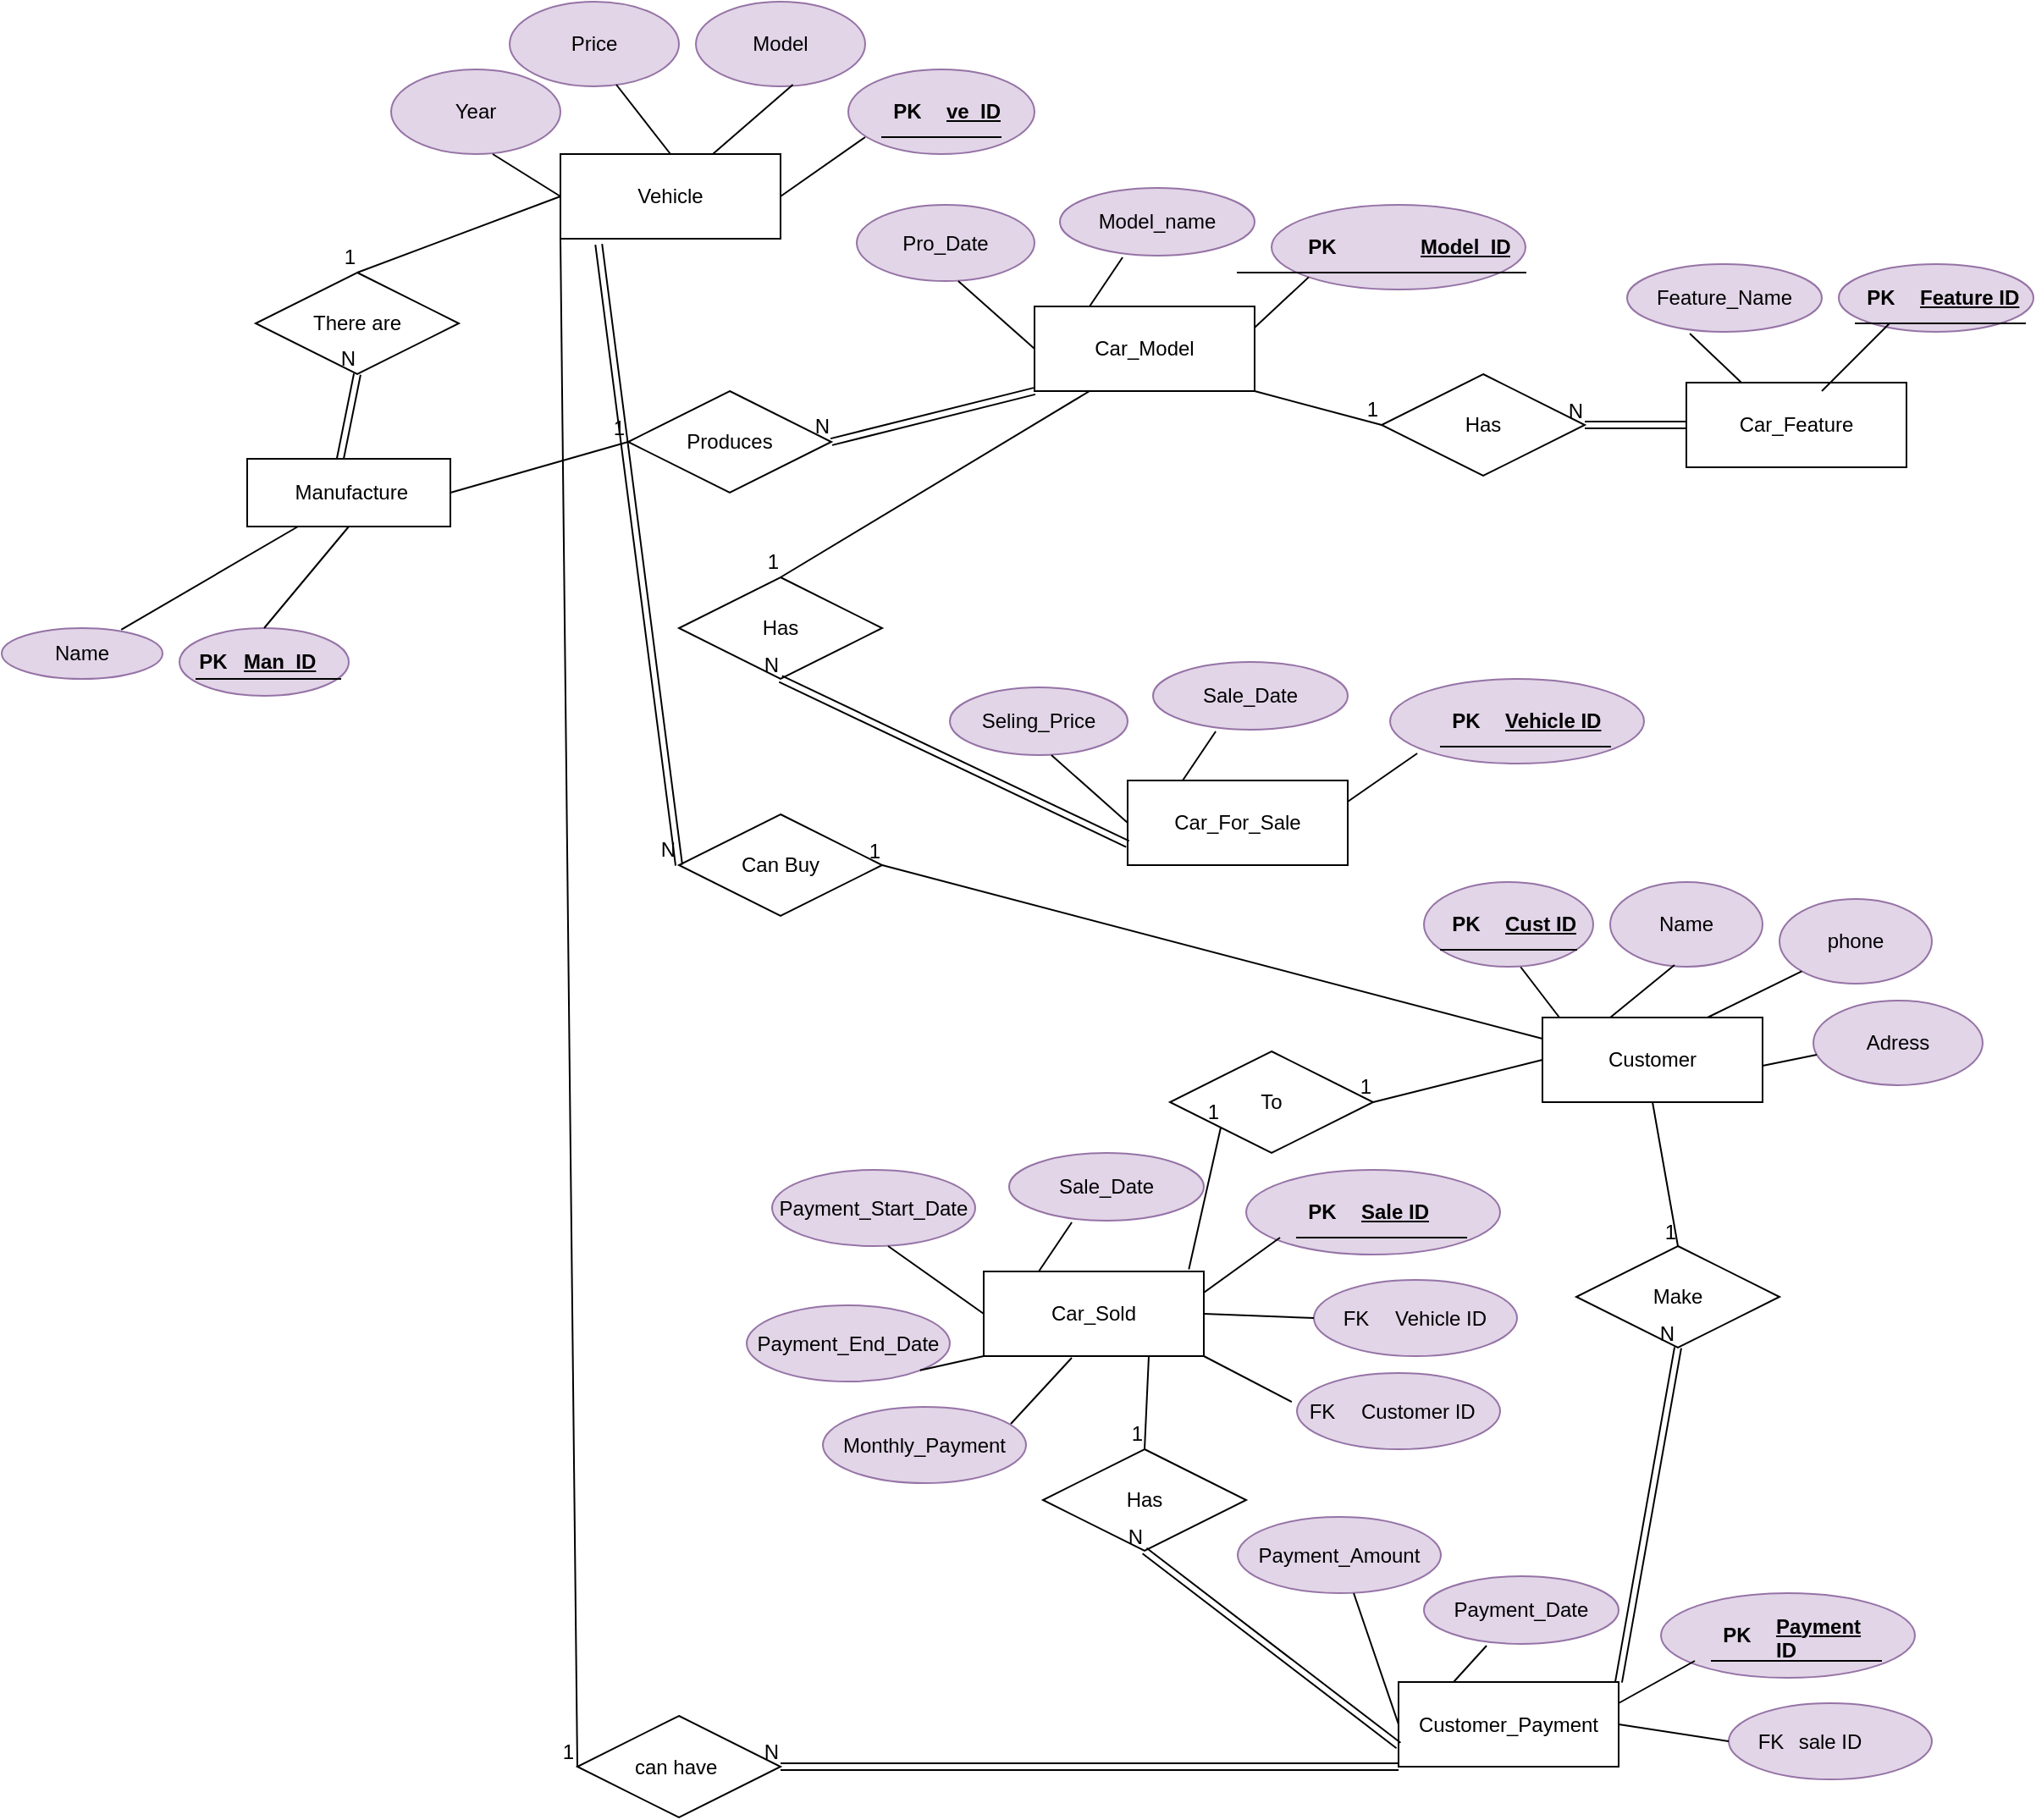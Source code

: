 <mxfile version="21.1.8" type="github">
  <diagram id="R2lEEEUBdFMjLlhIrx00" name="Page-1">
    <mxGraphModel dx="2876" dy="1791" grid="1" gridSize="10" guides="1" tooltips="1" connect="1" arrows="1" fold="1" page="1" pageScale="1" pageWidth="850" pageHeight="1100" math="0" shadow="0" extFonts="Permanent Marker^https://fonts.googleapis.com/css?family=Permanent+Marker">
      <root>
        <mxCell id="0" />
        <mxCell id="1" parent="0" />
        <mxCell id="QSl6iMokwTdBmVvLgoSX-27" value="Vehicle" style="rounded=0;whiteSpace=wrap;html=1;" parent="1" vertex="1">
          <mxGeometry x="-580" y="20" width="130" height="50" as="geometry" />
        </mxCell>
        <mxCell id="QSl6iMokwTdBmVvLgoSX-5" value="  Model    " style="ellipse;whiteSpace=wrap;html=1;fillColor=#e1d5e7;strokeColor=#9673a6;container=0;" parent="1" vertex="1">
          <mxGeometry x="-500" y="-70" width="100" height="50" as="geometry" />
        </mxCell>
        <mxCell id="QSl6iMokwTdBmVvLgoSX-28" value="" style="endArrow=none;html=1;rounded=0;entryX=0.573;entryY=0.98;entryDx=0;entryDy=0;entryPerimeter=0;" parent="1" target="QSl6iMokwTdBmVvLgoSX-5" edge="1">
          <mxGeometry width="50" height="50" relative="1" as="geometry">
            <mxPoint x="-490" y="20" as="sourcePoint" />
            <mxPoint x="-450" y="-20" as="targetPoint" />
          </mxGeometry>
        </mxCell>
        <mxCell id="QSl6iMokwTdBmVvLgoSX-1" value=" Price   " style="ellipse;whiteSpace=wrap;html=1;fillColor=#e1d5e7;strokeColor=#9673a6;" parent="1" vertex="1">
          <mxGeometry x="-610" y="-70" width="100" height="50" as="geometry" />
        </mxCell>
        <mxCell id="QSl6iMokwTdBmVvLgoSX-29" value="" style="endArrow=none;html=1;rounded=0;entryX=0.573;entryY=0.98;entryDx=0;entryDy=0;entryPerimeter=0;exitX=0.5;exitY=0;exitDx=0;exitDy=0;" parent="1" source="QSl6iMokwTdBmVvLgoSX-27" edge="1">
          <mxGeometry width="50" height="50" relative="1" as="geometry">
            <mxPoint x="-600" y="20" as="sourcePoint" />
            <mxPoint x="-547" y="-21" as="targetPoint" />
          </mxGeometry>
        </mxCell>
        <mxCell id="QSl6iMokwTdBmVvLgoSX-30" value="" style="ellipse;whiteSpace=wrap;html=1;fillColor=#e1d5e7;strokeColor=#9673a6;container=0;" parent="1" vertex="1">
          <mxGeometry x="-410" y="-30" width="110" height="50" as="geometry" />
        </mxCell>
        <mxCell id="QSl6iMokwTdBmVvLgoSX-32" value="" style="shape=table;startSize=0;container=1;collapsible=1;childLayout=tableLayout;fixedRows=1;rowLines=0;fontStyle=0;align=center;resizeLast=1;strokeColor=none;fillColor=none;collapsible=0;" parent="1" vertex="1">
          <mxGeometry x="-390" y="-20" width="70" height="30" as="geometry" />
        </mxCell>
        <mxCell id="QSl6iMokwTdBmVvLgoSX-33" value="" style="shape=tableRow;horizontal=0;startSize=0;swimlaneHead=0;swimlaneBody=0;fillColor=none;collapsible=0;dropTarget=0;points=[[0,0.5],[1,0.5]];portConstraint=eastwest;top=0;left=0;right=0;bottom=1;" parent="QSl6iMokwTdBmVvLgoSX-32" vertex="1">
          <mxGeometry width="70" height="30" as="geometry" />
        </mxCell>
        <mxCell id="QSl6iMokwTdBmVvLgoSX-34" value="PK" style="shape=partialRectangle;connectable=0;fillColor=none;top=0;left=0;bottom=0;right=0;fontStyle=1;overflow=hidden;whiteSpace=wrap;html=1;" parent="QSl6iMokwTdBmVvLgoSX-33" vertex="1">
          <mxGeometry width="30" height="30" as="geometry">
            <mxRectangle width="30" height="30" as="alternateBounds" />
          </mxGeometry>
        </mxCell>
        <mxCell id="QSl6iMokwTdBmVvLgoSX-35" value="ve_ID" style="shape=partialRectangle;connectable=0;fillColor=none;top=0;left=0;bottom=0;right=0;align=left;spacingLeft=6;fontStyle=5;overflow=hidden;whiteSpace=wrap;html=1;" parent="QSl6iMokwTdBmVvLgoSX-33" vertex="1">
          <mxGeometry x="30" width="40" height="30" as="geometry">
            <mxRectangle width="40" height="30" as="alternateBounds" />
          </mxGeometry>
        </mxCell>
        <mxCell id="QSl6iMokwTdBmVvLgoSX-36" value="" style="endArrow=none;html=1;rounded=0;exitX=1;exitY=0.5;exitDx=0;exitDy=0;" parent="1" source="QSl6iMokwTdBmVvLgoSX-27" edge="1">
          <mxGeometry width="50" height="50" relative="1" as="geometry">
            <mxPoint x="-450" y="50.5" as="sourcePoint" />
            <mxPoint x="-400" y="10" as="targetPoint" />
          </mxGeometry>
        </mxCell>
        <mxCell id="QSl6iMokwTdBmVvLgoSX-38" value="Customer" style="rounded=0;whiteSpace=wrap;html=1;" parent="1" vertex="1">
          <mxGeometry y="530" width="130" height="50" as="geometry" />
        </mxCell>
        <mxCell id="QSl6iMokwTdBmVvLgoSX-39" value="" style="endArrow=none;html=1;rounded=0;entryX=0.57;entryY=1;entryDx=0;entryDy=0;entryPerimeter=0;exitX=0.077;exitY=0;exitDx=0;exitDy=0;exitPerimeter=0;" parent="1" source="QSl6iMokwTdBmVvLgoSX-38" target="QSl6iMokwTdBmVvLgoSX-48" edge="1">
          <mxGeometry width="50" height="50" relative="1" as="geometry">
            <mxPoint x="10" y="520" as="sourcePoint" />
            <mxPoint x="-10" y="500" as="targetPoint" />
          </mxGeometry>
        </mxCell>
        <mxCell id="QSl6iMokwTdBmVvLgoSX-48" value="" style="ellipse;whiteSpace=wrap;html=1;fillColor=#e1d5e7;strokeColor=#9673a6;container=0;" parent="1" vertex="1">
          <mxGeometry x="-70" y="450" width="100" height="50" as="geometry" />
        </mxCell>
        <mxCell id="QSl6iMokwTdBmVvLgoSX-49" value="" style="shape=table;startSize=0;container=1;collapsible=1;childLayout=tableLayout;fixedRows=1;rowLines=0;fontStyle=0;align=center;resizeLast=1;strokeColor=none;fillColor=none;collapsible=0;" parent="1" vertex="1">
          <mxGeometry x="-60" y="460" width="80" height="30" as="geometry" />
        </mxCell>
        <mxCell id="QSl6iMokwTdBmVvLgoSX-50" value="" style="shape=tableRow;horizontal=0;startSize=0;swimlaneHead=0;swimlaneBody=0;fillColor=none;collapsible=0;dropTarget=0;points=[[0,0.5],[1,0.5]];portConstraint=eastwest;top=0;left=0;right=0;bottom=1;" parent="QSl6iMokwTdBmVvLgoSX-49" vertex="1">
          <mxGeometry width="80" height="30" as="geometry" />
        </mxCell>
        <mxCell id="QSl6iMokwTdBmVvLgoSX-51" value="PK" style="shape=partialRectangle;connectable=0;fillColor=none;top=0;left=0;bottom=0;right=0;fontStyle=1;overflow=hidden;whiteSpace=wrap;html=1;" parent="QSl6iMokwTdBmVvLgoSX-50" vertex="1">
          <mxGeometry width="30" height="30" as="geometry">
            <mxRectangle width="30" height="30" as="alternateBounds" />
          </mxGeometry>
        </mxCell>
        <mxCell id="QSl6iMokwTdBmVvLgoSX-52" value="Cust ID" style="shape=partialRectangle;connectable=0;fillColor=none;top=0;left=0;bottom=0;right=0;align=left;spacingLeft=6;fontStyle=5;overflow=hidden;whiteSpace=wrap;html=1;" parent="QSl6iMokwTdBmVvLgoSX-50" vertex="1">
          <mxGeometry x="30" width="50" height="30" as="geometry">
            <mxRectangle width="50" height="30" as="alternateBounds" />
          </mxGeometry>
        </mxCell>
        <mxCell id="QSl6iMokwTdBmVvLgoSX-53" value="Name" style="ellipse;whiteSpace=wrap;html=1;fillColor=#e1d5e7;strokeColor=#9673a6;container=0;" parent="1" vertex="1">
          <mxGeometry x="40" y="450" width="90" height="50" as="geometry" />
        </mxCell>
        <mxCell id="QSl6iMokwTdBmVvLgoSX-55" value="phone" style="ellipse;whiteSpace=wrap;html=1;fillColor=#e1d5e7;strokeColor=#9673a6;container=0;" parent="1" vertex="1">
          <mxGeometry x="140" y="460" width="90" height="50" as="geometry" />
        </mxCell>
        <mxCell id="QSl6iMokwTdBmVvLgoSX-56" value="Adress" style="ellipse;whiteSpace=wrap;html=1;fillColor=#e1d5e7;strokeColor=#9673a6;container=0;" parent="1" vertex="1">
          <mxGeometry x="160" y="520" width="100" height="50" as="geometry" />
        </mxCell>
        <mxCell id="QSl6iMokwTdBmVvLgoSX-57" value="" style="endArrow=none;html=1;rounded=0;exitX=0.308;exitY=0;exitDx=0;exitDy=0;exitPerimeter=0;entryX=0.422;entryY=0.98;entryDx=0;entryDy=0;entryPerimeter=0;" parent="1" source="QSl6iMokwTdBmVvLgoSX-38" target="QSl6iMokwTdBmVvLgoSX-53" edge="1">
          <mxGeometry width="50" height="50" relative="1" as="geometry">
            <mxPoint x="20" y="540" as="sourcePoint" />
            <mxPoint x="70" y="500" as="targetPoint" />
          </mxGeometry>
        </mxCell>
        <mxCell id="QSl6iMokwTdBmVvLgoSX-58" value="" style="endArrow=none;html=1;rounded=0;exitX=0.75;exitY=0;exitDx=0;exitDy=0;entryX=0;entryY=1;entryDx=0;entryDy=0;" parent="1" source="QSl6iMokwTdBmVvLgoSX-38" target="QSl6iMokwTdBmVvLgoSX-55" edge="1">
          <mxGeometry width="50" height="50" relative="1" as="geometry">
            <mxPoint x="30" y="550" as="sourcePoint" />
            <mxPoint x="90" y="520" as="targetPoint" />
          </mxGeometry>
        </mxCell>
        <mxCell id="QSl6iMokwTdBmVvLgoSX-59" value="" style="endArrow=none;html=1;rounded=0;exitX=0.75;exitY=0;exitDx=0;exitDy=0;entryX=0.02;entryY=0.64;entryDx=0;entryDy=0;entryPerimeter=0;" parent="1" target="QSl6iMokwTdBmVvLgoSX-56" edge="1">
          <mxGeometry width="50" height="50" relative="1" as="geometry">
            <mxPoint x="130" y="558.5" as="sourcePoint" />
            <mxPoint x="185" y="531.5" as="targetPoint" />
          </mxGeometry>
        </mxCell>
        <mxCell id="qZV4PdtDcSAIjQBR_j6r-2" value="Year" style="ellipse;whiteSpace=wrap;html=1;fillColor=#e1d5e7;strokeColor=#9673a6;" parent="1" vertex="1">
          <mxGeometry x="-680" y="-30" width="100" height="50" as="geometry" />
        </mxCell>
        <mxCell id="qZV4PdtDcSAIjQBR_j6r-3" value="" style="endArrow=none;html=1;rounded=0;exitX=0;exitY=0.5;exitDx=0;exitDy=0;" parent="1" source="QSl6iMokwTdBmVvLgoSX-27" edge="1">
          <mxGeometry width="50" height="50" relative="1" as="geometry">
            <mxPoint x="-578" y="61" as="sourcePoint" />
            <mxPoint x="-620" y="20" as="targetPoint" />
          </mxGeometry>
        </mxCell>
        <mxCell id="qZV4PdtDcSAIjQBR_j6r-5" value="&amp;nbsp;Manufacture" style="rounded=0;whiteSpace=wrap;html=1;" parent="1" vertex="1">
          <mxGeometry x="-765" y="200" width="120" height="40" as="geometry" />
        </mxCell>
        <mxCell id="QSl6iMokwTdBmVvLgoSX-11" value="Name" style="ellipse;whiteSpace=wrap;html=1;fillColor=#e1d5e7;strokeColor=#9673a6;container=0;" parent="1" vertex="1">
          <mxGeometry x="-910" y="300" width="95" height="30" as="geometry" />
        </mxCell>
        <mxCell id="qZV4PdtDcSAIjQBR_j6r-7" value="" style="endArrow=none;html=1;rounded=0;entryX=0.743;entryY=0.032;entryDx=0;entryDy=0;exitX=0.25;exitY=1;exitDx=0;exitDy=0;entryPerimeter=0;" parent="1" source="qZV4PdtDcSAIjQBR_j6r-5" target="QSl6iMokwTdBmVvLgoSX-11" edge="1">
          <mxGeometry width="50" height="50" relative="1" as="geometry">
            <mxPoint x="-750" y="240" as="sourcePoint" />
            <mxPoint x="-765" y="160" as="targetPoint" />
          </mxGeometry>
        </mxCell>
        <mxCell id="QSl6iMokwTdBmVvLgoSX-20" value="" style="ellipse;whiteSpace=wrap;html=1;fillColor=#e1d5e7;strokeColor=#9673a6;" parent="1" vertex="1">
          <mxGeometry x="-805" y="300" width="100" height="40" as="geometry" />
        </mxCell>
        <mxCell id="qZV4PdtDcSAIjQBR_j6r-17" value="" style="shape=table;startSize=0;container=1;collapsible=1;childLayout=tableLayout;fixedRows=1;rowLines=0;fontStyle=0;align=center;resizeLast=1;strokeColor=none;fillColor=none;collapsible=0;" parent="1" vertex="1">
          <mxGeometry x="-795" y="310" width="85" height="20" as="geometry" />
        </mxCell>
        <mxCell id="qZV4PdtDcSAIjQBR_j6r-18" value="" style="shape=tableRow;horizontal=0;startSize=0;swimlaneHead=0;swimlaneBody=0;fillColor=none;collapsible=0;dropTarget=0;points=[[0,0.5],[1,0.5]];portConstraint=eastwest;top=0;left=0;right=0;bottom=1;" parent="qZV4PdtDcSAIjQBR_j6r-17" vertex="1">
          <mxGeometry width="85" height="20" as="geometry" />
        </mxCell>
        <mxCell id="qZV4PdtDcSAIjQBR_j6r-19" value="PK" style="shape=partialRectangle;connectable=0;fillColor=none;top=0;left=0;bottom=0;right=0;fontStyle=1;overflow=hidden;whiteSpace=wrap;html=1;" parent="qZV4PdtDcSAIjQBR_j6r-18" vertex="1">
          <mxGeometry width="20" height="20" as="geometry">
            <mxRectangle width="20" height="20" as="alternateBounds" />
          </mxGeometry>
        </mxCell>
        <mxCell id="qZV4PdtDcSAIjQBR_j6r-20" value="Man_ID" style="shape=partialRectangle;connectable=0;fillColor=none;top=0;left=0;bottom=0;right=0;align=left;spacingLeft=6;fontStyle=5;overflow=hidden;whiteSpace=wrap;html=1;" parent="qZV4PdtDcSAIjQBR_j6r-18" vertex="1">
          <mxGeometry x="20" width="65" height="20" as="geometry">
            <mxRectangle width="65" height="20" as="alternateBounds" />
          </mxGeometry>
        </mxCell>
        <mxCell id="qZV4PdtDcSAIjQBR_j6r-22" value="" style="endArrow=none;html=1;rounded=0;entryX=0.5;entryY=0;entryDx=0;entryDy=0;exitX=0.5;exitY=1;exitDx=0;exitDy=0;" parent="1" source="qZV4PdtDcSAIjQBR_j6r-5" target="QSl6iMokwTdBmVvLgoSX-20" edge="1">
          <mxGeometry width="50" height="50" relative="1" as="geometry">
            <mxPoint x="-700" y="200" as="sourcePoint" />
            <mxPoint x="-645" y="180" as="targetPoint" />
          </mxGeometry>
        </mxCell>
        <mxCell id="qZV4PdtDcSAIjQBR_j6r-23" value="Car_Model" style="rounded=0;whiteSpace=wrap;html=1;" parent="1" vertex="1">
          <mxGeometry x="-300" y="110" width="130" height="50" as="geometry" />
        </mxCell>
        <mxCell id="QSl6iMokwTdBmVvLgoSX-8" value="Model_name" style="ellipse;whiteSpace=wrap;html=1;fillColor=#e1d5e7;strokeColor=#9673a6;" parent="1" vertex="1">
          <mxGeometry x="-285" y="40" width="115" height="40" as="geometry" />
        </mxCell>
        <mxCell id="QSl6iMokwTdBmVvLgoSX-17" value="" style="ellipse;whiteSpace=wrap;html=1;fillColor=#e1d5e7;strokeColor=#9673a6;" parent="1" vertex="1">
          <mxGeometry x="-160" y="50" width="150" height="50" as="geometry" />
        </mxCell>
        <mxCell id="qZV4PdtDcSAIjQBR_j6r-24" value="" style="shape=table;startSize=0;container=1;collapsible=1;childLayout=tableLayout;fixedRows=1;rowLines=0;fontStyle=0;align=center;resizeLast=1;strokeColor=none;fillColor=none;collapsible=0;" parent="1" vertex="1">
          <mxGeometry x="-180" y="60" width="170" height="30" as="geometry" />
        </mxCell>
        <mxCell id="qZV4PdtDcSAIjQBR_j6r-25" value="" style="shape=tableRow;horizontal=0;startSize=0;swimlaneHead=0;swimlaneBody=0;fillColor=none;collapsible=0;dropTarget=0;points=[[0,0.5],[1,0.5]];portConstraint=eastwest;top=0;left=0;right=0;bottom=1;" parent="qZV4PdtDcSAIjQBR_j6r-24" vertex="1">
          <mxGeometry width="170" height="30" as="geometry" />
        </mxCell>
        <mxCell id="qZV4PdtDcSAIjQBR_j6r-26" value="PK" style="shape=partialRectangle;connectable=0;fillColor=none;top=0;left=0;bottom=0;right=0;fontStyle=1;overflow=hidden;whiteSpace=wrap;html=1;" parent="qZV4PdtDcSAIjQBR_j6r-25" vertex="1">
          <mxGeometry width="100" height="30" as="geometry">
            <mxRectangle width="100" height="30" as="alternateBounds" />
          </mxGeometry>
        </mxCell>
        <mxCell id="qZV4PdtDcSAIjQBR_j6r-27" value="Model_ID" style="shape=partialRectangle;connectable=0;fillColor=none;top=0;left=0;bottom=0;right=0;align=left;spacingLeft=6;fontStyle=5;overflow=hidden;whiteSpace=wrap;html=1;" parent="qZV4PdtDcSAIjQBR_j6r-25" vertex="1">
          <mxGeometry x="100" width="70" height="30" as="geometry">
            <mxRectangle width="70" height="30" as="alternateBounds" />
          </mxGeometry>
        </mxCell>
        <mxCell id="qZV4PdtDcSAIjQBR_j6r-28" value="" style="endArrow=none;html=1;rounded=0;exitX=0.25;exitY=0;exitDx=0;exitDy=0;entryX=0.322;entryY=1.025;entryDx=0;entryDy=0;entryPerimeter=0;" parent="1" source="qZV4PdtDcSAIjQBR_j6r-23" target="QSl6iMokwTdBmVvLgoSX-8" edge="1">
          <mxGeometry width="50" height="50" relative="1" as="geometry">
            <mxPoint x="-275" y="110" as="sourcePoint" />
            <mxPoint x="-250" y="80" as="targetPoint" />
          </mxGeometry>
        </mxCell>
        <mxCell id="qZV4PdtDcSAIjQBR_j6r-30" value="" style="endArrow=none;html=1;rounded=0;exitX=1;exitY=0.25;exitDx=0;exitDy=0;entryX=0;entryY=1;entryDx=0;entryDy=0;" parent="1" source="qZV4PdtDcSAIjQBR_j6r-23" target="QSl6iMokwTdBmVvLgoSX-17" edge="1">
          <mxGeometry width="50" height="50" relative="1" as="geometry">
            <mxPoint x="-175" y="140" as="sourcePoint" />
            <mxPoint x="-128.95" y="94" as="targetPoint" />
          </mxGeometry>
        </mxCell>
        <mxCell id="qZV4PdtDcSAIjQBR_j6r-31" value="Pro_Date" style="ellipse;whiteSpace=wrap;html=1;fillColor=#e1d5e7;strokeColor=#9673a6;" parent="1" vertex="1">
          <mxGeometry x="-405" y="50" width="105" height="45" as="geometry" />
        </mxCell>
        <mxCell id="qZV4PdtDcSAIjQBR_j6r-32" value="" style="endArrow=none;html=1;rounded=0;exitX=0.571;exitY=1;exitDx=0;exitDy=0;exitPerimeter=0;entryX=0;entryY=0.5;entryDx=0;entryDy=0;" parent="1" source="qZV4PdtDcSAIjQBR_j6r-31" target="qZV4PdtDcSAIjQBR_j6r-23" edge="1">
          <mxGeometry width="50" height="50" relative="1" as="geometry">
            <mxPoint x="-350" y="180" as="sourcePoint" />
            <mxPoint x="-300" y="130" as="targetPoint" />
          </mxGeometry>
        </mxCell>
        <mxCell id="qZV4PdtDcSAIjQBR_j6r-33" value="Car_For_Sale" style="rounded=0;whiteSpace=wrap;html=1;" parent="1" vertex="1">
          <mxGeometry x="-245" y="390" width="130" height="50" as="geometry" />
        </mxCell>
        <mxCell id="qZV4PdtDcSAIjQBR_j6r-34" value="Sale_Date" style="ellipse;whiteSpace=wrap;html=1;fillColor=#e1d5e7;strokeColor=#9673a6;" parent="1" vertex="1">
          <mxGeometry x="-230" y="320" width="115" height="40" as="geometry" />
        </mxCell>
        <mxCell id="qZV4PdtDcSAIjQBR_j6r-35" value="" style="ellipse;whiteSpace=wrap;html=1;fillColor=#e1d5e7;strokeColor=#9673a6;" parent="1" vertex="1">
          <mxGeometry x="-90" y="330" width="150" height="50" as="geometry" />
        </mxCell>
        <mxCell id="qZV4PdtDcSAIjQBR_j6r-36" value="" style="shape=table;startSize=0;container=1;collapsible=1;childLayout=tableLayout;fixedRows=1;rowLines=0;fontStyle=0;align=center;resizeLast=1;strokeColor=none;fillColor=none;collapsible=0;" parent="1" vertex="1">
          <mxGeometry x="-60" y="340" width="100" height="30" as="geometry" />
        </mxCell>
        <mxCell id="qZV4PdtDcSAIjQBR_j6r-37" value="" style="shape=tableRow;horizontal=0;startSize=0;swimlaneHead=0;swimlaneBody=0;fillColor=none;collapsible=0;dropTarget=0;points=[[0,0.5],[1,0.5]];portConstraint=eastwest;top=0;left=0;right=0;bottom=1;" parent="qZV4PdtDcSAIjQBR_j6r-36" vertex="1">
          <mxGeometry width="100" height="30" as="geometry" />
        </mxCell>
        <mxCell id="qZV4PdtDcSAIjQBR_j6r-38" value="PK" style="shape=partialRectangle;connectable=0;fillColor=none;top=0;left=0;bottom=0;right=0;fontStyle=1;overflow=hidden;whiteSpace=wrap;html=1;" parent="qZV4PdtDcSAIjQBR_j6r-37" vertex="1">
          <mxGeometry width="30" height="30" as="geometry">
            <mxRectangle width="30" height="30" as="alternateBounds" />
          </mxGeometry>
        </mxCell>
        <mxCell id="qZV4PdtDcSAIjQBR_j6r-39" value="Vehicle ID" style="shape=partialRectangle;connectable=0;fillColor=none;top=0;left=0;bottom=0;right=0;align=left;spacingLeft=6;fontStyle=5;overflow=hidden;whiteSpace=wrap;html=1;" parent="qZV4PdtDcSAIjQBR_j6r-37" vertex="1">
          <mxGeometry x="30" width="70" height="30" as="geometry">
            <mxRectangle width="70" height="30" as="alternateBounds" />
          </mxGeometry>
        </mxCell>
        <mxCell id="qZV4PdtDcSAIjQBR_j6r-40" value="" style="endArrow=none;html=1;rounded=0;exitX=0.25;exitY=0;exitDx=0;exitDy=0;entryX=0.322;entryY=1.025;entryDx=0;entryDy=0;entryPerimeter=0;" parent="1" source="qZV4PdtDcSAIjQBR_j6r-33" target="qZV4PdtDcSAIjQBR_j6r-34" edge="1">
          <mxGeometry width="50" height="50" relative="1" as="geometry">
            <mxPoint x="-220" y="390" as="sourcePoint" />
            <mxPoint x="-195" y="360" as="targetPoint" />
          </mxGeometry>
        </mxCell>
        <mxCell id="qZV4PdtDcSAIjQBR_j6r-41" value="" style="endArrow=none;html=1;rounded=0;exitX=1;exitY=0.25;exitDx=0;exitDy=0;entryX=0.107;entryY=0.88;entryDx=0;entryDy=0;entryPerimeter=0;" parent="1" source="qZV4PdtDcSAIjQBR_j6r-33" target="qZV4PdtDcSAIjQBR_j6r-35" edge="1">
          <mxGeometry width="50" height="50" relative="1" as="geometry">
            <mxPoint x="-120" y="420" as="sourcePoint" />
            <mxPoint x="-70" y="370" as="targetPoint" />
          </mxGeometry>
        </mxCell>
        <mxCell id="qZV4PdtDcSAIjQBR_j6r-42" value="Seling_Price" style="ellipse;whiteSpace=wrap;html=1;fillColor=#e1d5e7;strokeColor=#9673a6;" parent="1" vertex="1">
          <mxGeometry x="-350" y="335" width="105" height="40" as="geometry" />
        </mxCell>
        <mxCell id="qZV4PdtDcSAIjQBR_j6r-43" value="" style="endArrow=none;html=1;rounded=0;exitX=0.571;exitY=1;exitDx=0;exitDy=0;exitPerimeter=0;entryX=0;entryY=0.5;entryDx=0;entryDy=0;" parent="1" source="qZV4PdtDcSAIjQBR_j6r-42" target="qZV4PdtDcSAIjQBR_j6r-33" edge="1">
          <mxGeometry width="50" height="50" relative="1" as="geometry">
            <mxPoint x="-295" y="460" as="sourcePoint" />
            <mxPoint x="-245" y="410" as="targetPoint" />
          </mxGeometry>
        </mxCell>
        <mxCell id="qZV4PdtDcSAIjQBR_j6r-45" value="Car_Feature" style="rounded=0;whiteSpace=wrap;html=1;" parent="1" vertex="1">
          <mxGeometry x="85" y="155" width="130" height="50" as="geometry" />
        </mxCell>
        <mxCell id="qZV4PdtDcSAIjQBR_j6r-46" value="Feature_Name" style="ellipse;whiteSpace=wrap;html=1;fillColor=#e1d5e7;strokeColor=#9673a6;" parent="1" vertex="1">
          <mxGeometry x="50" y="85" width="115" height="40" as="geometry" />
        </mxCell>
        <mxCell id="qZV4PdtDcSAIjQBR_j6r-52" value="" style="endArrow=none;html=1;rounded=0;exitX=0.25;exitY=0;exitDx=0;exitDy=0;entryX=0.322;entryY=1.025;entryDx=0;entryDy=0;entryPerimeter=0;" parent="1" source="qZV4PdtDcSAIjQBR_j6r-45" target="qZV4PdtDcSAIjQBR_j6r-46" edge="1">
          <mxGeometry width="50" height="50" relative="1" as="geometry">
            <mxPoint x="60" y="155" as="sourcePoint" />
            <mxPoint x="85" y="125" as="targetPoint" />
          </mxGeometry>
        </mxCell>
        <mxCell id="qZV4PdtDcSAIjQBR_j6r-56" value="Car_Sold" style="rounded=0;whiteSpace=wrap;html=1;" parent="1" vertex="1">
          <mxGeometry x="-330" y="680" width="130" height="50" as="geometry" />
        </mxCell>
        <mxCell id="qZV4PdtDcSAIjQBR_j6r-57" value="Sale_Date" style="ellipse;whiteSpace=wrap;html=1;fillColor=#e1d5e7;strokeColor=#9673a6;" parent="1" vertex="1">
          <mxGeometry x="-315" y="610" width="115" height="40" as="geometry" />
        </mxCell>
        <mxCell id="qZV4PdtDcSAIjQBR_j6r-58" value="" style="ellipse;whiteSpace=wrap;html=1;fillColor=#e1d5e7;strokeColor=#9673a6;" parent="1" vertex="1">
          <mxGeometry x="-175" y="620" width="150" height="50" as="geometry" />
        </mxCell>
        <mxCell id="qZV4PdtDcSAIjQBR_j6r-59" value="" style="shape=table;startSize=0;container=1;collapsible=1;childLayout=tableLayout;fixedRows=1;rowLines=0;fontStyle=0;align=center;resizeLast=1;strokeColor=none;fillColor=none;collapsible=0;" parent="1" vertex="1">
          <mxGeometry x="-145" y="630" width="100" height="30" as="geometry" />
        </mxCell>
        <mxCell id="qZV4PdtDcSAIjQBR_j6r-60" value="" style="shape=tableRow;horizontal=0;startSize=0;swimlaneHead=0;swimlaneBody=0;fillColor=none;collapsible=0;dropTarget=0;points=[[0,0.5],[1,0.5]];portConstraint=eastwest;top=0;left=0;right=0;bottom=1;" parent="qZV4PdtDcSAIjQBR_j6r-59" vertex="1">
          <mxGeometry width="100" height="30" as="geometry" />
        </mxCell>
        <mxCell id="qZV4PdtDcSAIjQBR_j6r-61" value="PK" style="shape=partialRectangle;connectable=0;fillColor=none;top=0;left=0;bottom=0;right=0;fontStyle=1;overflow=hidden;whiteSpace=wrap;html=1;" parent="qZV4PdtDcSAIjQBR_j6r-60" vertex="1">
          <mxGeometry width="30" height="30" as="geometry">
            <mxRectangle width="30" height="30" as="alternateBounds" />
          </mxGeometry>
        </mxCell>
        <mxCell id="qZV4PdtDcSAIjQBR_j6r-62" value="Sale ID" style="shape=partialRectangle;connectable=0;fillColor=none;top=0;left=0;bottom=0;right=0;align=left;spacingLeft=6;fontStyle=5;overflow=hidden;whiteSpace=wrap;html=1;" parent="qZV4PdtDcSAIjQBR_j6r-60" vertex="1">
          <mxGeometry x="30" width="70" height="30" as="geometry">
            <mxRectangle width="70" height="30" as="alternateBounds" />
          </mxGeometry>
        </mxCell>
        <mxCell id="qZV4PdtDcSAIjQBR_j6r-63" value="" style="endArrow=none;html=1;rounded=0;exitX=0.25;exitY=0;exitDx=0;exitDy=0;entryX=0.322;entryY=1.025;entryDx=0;entryDy=0;entryPerimeter=0;" parent="1" source="qZV4PdtDcSAIjQBR_j6r-56" target="qZV4PdtDcSAIjQBR_j6r-57" edge="1">
          <mxGeometry width="50" height="50" relative="1" as="geometry">
            <mxPoint x="-305" y="680" as="sourcePoint" />
            <mxPoint x="-280" y="650" as="targetPoint" />
          </mxGeometry>
        </mxCell>
        <mxCell id="qZV4PdtDcSAIjQBR_j6r-64" value="" style="endArrow=none;html=1;rounded=0;exitX=1;exitY=0.25;exitDx=0;exitDy=0;" parent="1" source="qZV4PdtDcSAIjQBR_j6r-56" edge="1">
          <mxGeometry width="50" height="50" relative="1" as="geometry">
            <mxPoint x="-205" y="710" as="sourcePoint" />
            <mxPoint x="-155" y="660" as="targetPoint" />
          </mxGeometry>
        </mxCell>
        <mxCell id="qZV4PdtDcSAIjQBR_j6r-65" value=" Payment_Start_Date" style="ellipse;whiteSpace=wrap;html=1;fillColor=#e1d5e7;strokeColor=#9673a6;" parent="1" vertex="1">
          <mxGeometry x="-455" y="620" width="120" height="45" as="geometry" />
        </mxCell>
        <mxCell id="qZV4PdtDcSAIjQBR_j6r-66" value="" style="endArrow=none;html=1;rounded=0;exitX=0.571;exitY=1;exitDx=0;exitDy=0;exitPerimeter=0;entryX=0;entryY=0.5;entryDx=0;entryDy=0;" parent="1" source="qZV4PdtDcSAIjQBR_j6r-65" target="qZV4PdtDcSAIjQBR_j6r-56" edge="1">
          <mxGeometry width="50" height="50" relative="1" as="geometry">
            <mxPoint x="-380" y="750" as="sourcePoint" />
            <mxPoint x="-330" y="700" as="targetPoint" />
          </mxGeometry>
        </mxCell>
        <mxCell id="qZV4PdtDcSAIjQBR_j6r-67" value=" Payment_End_Date" style="ellipse;whiteSpace=wrap;html=1;fillColor=#e1d5e7;strokeColor=#9673a6;" parent="1" vertex="1">
          <mxGeometry x="-470" y="700" width="120" height="45" as="geometry" />
        </mxCell>
        <mxCell id="qZV4PdtDcSAIjQBR_j6r-68" value="" style="endArrow=none;html=1;rounded=0;exitX=1;exitY=1;exitDx=0;exitDy=0;entryX=0;entryY=1;entryDx=0;entryDy=0;" parent="1" source="qZV4PdtDcSAIjQBR_j6r-67" target="qZV4PdtDcSAIjQBR_j6r-56" edge="1">
          <mxGeometry width="50" height="50" relative="1" as="geometry">
            <mxPoint x="-380" y="780" as="sourcePoint" />
            <mxPoint x="-330" y="730" as="targetPoint" />
          </mxGeometry>
        </mxCell>
        <mxCell id="qZV4PdtDcSAIjQBR_j6r-69" value=" Monthly_Payment" style="ellipse;whiteSpace=wrap;html=1;fillColor=#e1d5e7;strokeColor=#9673a6;" parent="1" vertex="1">
          <mxGeometry x="-425" y="760" width="120" height="45" as="geometry" />
        </mxCell>
        <mxCell id="qZV4PdtDcSAIjQBR_j6r-76" value="" style="endArrow=none;html=1;rounded=0;exitX=0.925;exitY=0.222;exitDx=0;exitDy=0;exitPerimeter=0;entryX=0.4;entryY=1.02;entryDx=0;entryDy=0;entryPerimeter=0;" parent="1" source="qZV4PdtDcSAIjQBR_j6r-69" target="qZV4PdtDcSAIjQBR_j6r-56" edge="1">
          <mxGeometry width="50" height="50" relative="1" as="geometry">
            <mxPoint x="-305" y="770" as="sourcePoint" />
            <mxPoint x="-275" y="730" as="targetPoint" />
          </mxGeometry>
        </mxCell>
        <mxCell id="qZV4PdtDcSAIjQBR_j6r-77" value="" style="ellipse;whiteSpace=wrap;html=1;fillColor=#e1d5e7;strokeColor=#9673a6;" parent="1" vertex="1">
          <mxGeometry x="-135" y="685" width="120" height="45" as="geometry" />
        </mxCell>
        <mxCell id="qZV4PdtDcSAIjQBR_j6r-78" value="" style="shape=table;startSize=0;container=1;collapsible=1;childLayout=tableLayout;fixedRows=1;rowLines=0;fontStyle=0;align=center;resizeLast=1;strokeColor=none;fillColor=none;collapsible=0;" parent="1" vertex="1">
          <mxGeometry x="-125" y="692.5" width="180" height="30" as="geometry" />
        </mxCell>
        <mxCell id="qZV4PdtDcSAIjQBR_j6r-79" value="" style="shape=tableRow;horizontal=0;startSize=0;swimlaneHead=0;swimlaneBody=0;fillColor=none;collapsible=0;dropTarget=0;points=[[0,0.5],[1,0.5]];portConstraint=eastwest;top=0;left=0;right=0;bottom=0;" parent="qZV4PdtDcSAIjQBR_j6r-78" vertex="1">
          <mxGeometry width="180" height="30" as="geometry" />
        </mxCell>
        <mxCell id="qZV4PdtDcSAIjQBR_j6r-80" value="FK" style="shape=partialRectangle;connectable=0;fillColor=none;top=0;left=0;bottom=0;right=0;fontStyle=0;overflow=hidden;whiteSpace=wrap;html=1;" parent="qZV4PdtDcSAIjQBR_j6r-79" vertex="1">
          <mxGeometry width="30" height="30" as="geometry">
            <mxRectangle width="30" height="30" as="alternateBounds" />
          </mxGeometry>
        </mxCell>
        <mxCell id="qZV4PdtDcSAIjQBR_j6r-81" value="Vehicle ID" style="shape=partialRectangle;connectable=0;fillColor=none;top=0;left=0;bottom=0;right=0;align=left;spacingLeft=6;fontStyle=0;overflow=hidden;whiteSpace=wrap;html=1;" parent="qZV4PdtDcSAIjQBR_j6r-79" vertex="1">
          <mxGeometry x="30" width="150" height="30" as="geometry">
            <mxRectangle width="150" height="30" as="alternateBounds" />
          </mxGeometry>
        </mxCell>
        <mxCell id="qZV4PdtDcSAIjQBR_j6r-82" value="" style="endArrow=none;html=1;rounded=0;entryX=0;entryY=0.5;entryDx=0;entryDy=0;exitX=1;exitY=0.5;exitDx=0;exitDy=0;" parent="1" source="qZV4PdtDcSAIjQBR_j6r-56" target="qZV4PdtDcSAIjQBR_j6r-77" edge="1">
          <mxGeometry width="50" height="50" relative="1" as="geometry">
            <mxPoint x="-195" y="710" as="sourcePoint" />
            <mxPoint x="-150" y="670" as="targetPoint" />
          </mxGeometry>
        </mxCell>
        <mxCell id="qZV4PdtDcSAIjQBR_j6r-83" value="" style="ellipse;whiteSpace=wrap;html=1;fillColor=#e1d5e7;strokeColor=#9673a6;" parent="1" vertex="1">
          <mxGeometry x="-145" y="740" width="120" height="45" as="geometry" />
        </mxCell>
        <mxCell id="qZV4PdtDcSAIjQBR_j6r-84" value="" style="shape=table;startSize=0;container=1;collapsible=1;childLayout=tableLayout;fixedRows=1;rowLines=0;fontStyle=0;align=center;resizeLast=1;strokeColor=none;fillColor=none;collapsible=0;" parent="1" vertex="1">
          <mxGeometry x="-145" y="747.5" width="180" height="30" as="geometry" />
        </mxCell>
        <mxCell id="qZV4PdtDcSAIjQBR_j6r-85" value="" style="shape=tableRow;horizontal=0;startSize=0;swimlaneHead=0;swimlaneBody=0;fillColor=none;collapsible=0;dropTarget=0;points=[[0,0.5],[1,0.5]];portConstraint=eastwest;top=0;left=0;right=0;bottom=0;" parent="qZV4PdtDcSAIjQBR_j6r-84" vertex="1">
          <mxGeometry width="180" height="30" as="geometry" />
        </mxCell>
        <mxCell id="qZV4PdtDcSAIjQBR_j6r-86" value="FK" style="shape=partialRectangle;connectable=0;fillColor=none;top=0;left=0;bottom=0;right=0;fontStyle=0;overflow=hidden;whiteSpace=wrap;html=1;" parent="qZV4PdtDcSAIjQBR_j6r-85" vertex="1">
          <mxGeometry width="30" height="30" as="geometry">
            <mxRectangle width="30" height="30" as="alternateBounds" />
          </mxGeometry>
        </mxCell>
        <mxCell id="qZV4PdtDcSAIjQBR_j6r-87" value="Customer ID" style="shape=partialRectangle;connectable=0;fillColor=none;top=0;left=0;bottom=0;right=0;align=left;spacingLeft=6;fontStyle=0;overflow=hidden;whiteSpace=wrap;html=1;" parent="qZV4PdtDcSAIjQBR_j6r-85" vertex="1">
          <mxGeometry x="30" width="150" height="30" as="geometry">
            <mxRectangle width="150" height="30" as="alternateBounds" />
          </mxGeometry>
        </mxCell>
        <mxCell id="qZV4PdtDcSAIjQBR_j6r-88" value="" style="endArrow=none;html=1;rounded=0;entryX=-0.017;entryY=0.317;entryDx=0;entryDy=0;entryPerimeter=0;exitX=1;exitY=1;exitDx=0;exitDy=0;" parent="1" source="qZV4PdtDcSAIjQBR_j6r-56" target="qZV4PdtDcSAIjQBR_j6r-85" edge="1">
          <mxGeometry width="50" height="50" relative="1" as="geometry">
            <mxPoint x="-195" y="730" as="sourcePoint" />
            <mxPoint x="-155" y="682.5" as="targetPoint" />
          </mxGeometry>
        </mxCell>
        <mxCell id="qZV4PdtDcSAIjQBR_j6r-91" value="Customer_Payment" style="rounded=0;whiteSpace=wrap;html=1;" parent="1" vertex="1">
          <mxGeometry x="-85" y="922.5" width="130" height="50" as="geometry" />
        </mxCell>
        <mxCell id="qZV4PdtDcSAIjQBR_j6r-92" value="Payment_Date" style="ellipse;whiteSpace=wrap;html=1;fillColor=#e1d5e7;strokeColor=#9673a6;" parent="1" vertex="1">
          <mxGeometry x="-70" y="860" width="115" height="40" as="geometry" />
        </mxCell>
        <mxCell id="qZV4PdtDcSAIjQBR_j6r-93" value="" style="ellipse;whiteSpace=wrap;html=1;fillColor=#e1d5e7;strokeColor=#9673a6;" parent="1" vertex="1">
          <mxGeometry x="70" y="870" width="150" height="50" as="geometry" />
        </mxCell>
        <mxCell id="qZV4PdtDcSAIjQBR_j6r-94" value="" style="shape=table;startSize=0;container=1;collapsible=1;childLayout=tableLayout;fixedRows=1;rowLines=0;fontStyle=0;align=center;resizeLast=1;strokeColor=none;fillColor=none;collapsible=0;" parent="1" vertex="1">
          <mxGeometry x="100" y="880" width="100" height="30" as="geometry" />
        </mxCell>
        <mxCell id="qZV4PdtDcSAIjQBR_j6r-95" value="" style="shape=tableRow;horizontal=0;startSize=0;swimlaneHead=0;swimlaneBody=0;fillColor=none;collapsible=0;dropTarget=0;points=[[0,0.5],[1,0.5]];portConstraint=eastwest;top=0;left=0;right=0;bottom=1;" parent="qZV4PdtDcSAIjQBR_j6r-94" vertex="1">
          <mxGeometry width="100" height="30" as="geometry" />
        </mxCell>
        <mxCell id="qZV4PdtDcSAIjQBR_j6r-96" value="PK" style="shape=partialRectangle;connectable=0;fillColor=none;top=0;left=0;bottom=0;right=0;fontStyle=1;overflow=hidden;whiteSpace=wrap;html=1;" parent="qZV4PdtDcSAIjQBR_j6r-95" vertex="1">
          <mxGeometry width="30" height="30" as="geometry">
            <mxRectangle width="30" height="30" as="alternateBounds" />
          </mxGeometry>
        </mxCell>
        <mxCell id="qZV4PdtDcSAIjQBR_j6r-97" value="Payment ID" style="shape=partialRectangle;connectable=0;fillColor=none;top=0;left=0;bottom=0;right=0;align=left;spacingLeft=6;fontStyle=5;overflow=hidden;whiteSpace=wrap;html=1;" parent="qZV4PdtDcSAIjQBR_j6r-95" vertex="1">
          <mxGeometry x="30" width="70" height="30" as="geometry">
            <mxRectangle width="70" height="30" as="alternateBounds" />
          </mxGeometry>
        </mxCell>
        <mxCell id="qZV4PdtDcSAIjQBR_j6r-98" value="" style="endArrow=none;html=1;rounded=0;exitX=0.25;exitY=0;exitDx=0;exitDy=0;entryX=0.322;entryY=1.025;entryDx=0;entryDy=0;entryPerimeter=0;" parent="1" source="qZV4PdtDcSAIjQBR_j6r-91" target="qZV4PdtDcSAIjQBR_j6r-92" edge="1">
          <mxGeometry width="50" height="50" relative="1" as="geometry">
            <mxPoint x="-60" y="930" as="sourcePoint" />
            <mxPoint x="-35" y="900" as="targetPoint" />
          </mxGeometry>
        </mxCell>
        <mxCell id="qZV4PdtDcSAIjQBR_j6r-99" value="" style="endArrow=none;html=1;rounded=0;exitX=1;exitY=0.25;exitDx=0;exitDy=0;" parent="1" source="qZV4PdtDcSAIjQBR_j6r-91" edge="1">
          <mxGeometry width="50" height="50" relative="1" as="geometry">
            <mxPoint x="40" y="960" as="sourcePoint" />
            <mxPoint x="90" y="910" as="targetPoint" />
          </mxGeometry>
        </mxCell>
        <mxCell id="qZV4PdtDcSAIjQBR_j6r-100" value=" Payment_Amount" style="ellipse;whiteSpace=wrap;html=1;fillColor=#e1d5e7;strokeColor=#9673a6;" parent="1" vertex="1">
          <mxGeometry x="-180" y="825" width="120" height="45" as="geometry" />
        </mxCell>
        <mxCell id="qZV4PdtDcSAIjQBR_j6r-101" value="" style="endArrow=none;html=1;rounded=0;exitX=0.571;exitY=1;exitDx=0;exitDy=0;exitPerimeter=0;entryX=0;entryY=0.5;entryDx=0;entryDy=0;" parent="1" source="qZV4PdtDcSAIjQBR_j6r-100" target="qZV4PdtDcSAIjQBR_j6r-91" edge="1">
          <mxGeometry width="50" height="50" relative="1" as="geometry">
            <mxPoint x="-135" y="1000" as="sourcePoint" />
            <mxPoint x="-85" y="950" as="targetPoint" />
          </mxGeometry>
        </mxCell>
        <mxCell id="qZV4PdtDcSAIjQBR_j6r-106" value="sale ID" style="ellipse;whiteSpace=wrap;html=1;fillColor=#e1d5e7;strokeColor=#9673a6;" parent="1" vertex="1">
          <mxGeometry x="110" y="935" width="120" height="45" as="geometry" />
        </mxCell>
        <mxCell id="qZV4PdtDcSAIjQBR_j6r-107" value="FK" style="shape=partialRectangle;connectable=0;fillColor=none;top=0;left=0;bottom=0;right=0;fontStyle=0;overflow=hidden;whiteSpace=wrap;html=1;" parent="1" vertex="1">
          <mxGeometry x="120" y="942.5" width="30" height="30" as="geometry">
            <mxRectangle width="30" height="30" as="alternateBounds" />
          </mxGeometry>
        </mxCell>
        <mxCell id="qZV4PdtDcSAIjQBR_j6r-108" value="" style="endArrow=none;html=1;rounded=0;entryX=0;entryY=0.5;entryDx=0;entryDy=0;exitX=1;exitY=0.5;exitDx=0;exitDy=0;" parent="1" source="qZV4PdtDcSAIjQBR_j6r-91" target="qZV4PdtDcSAIjQBR_j6r-106" edge="1">
          <mxGeometry width="50" height="50" relative="1" as="geometry">
            <mxPoint x="50" y="960" as="sourcePoint" />
            <mxPoint x="95" y="920" as="targetPoint" />
          </mxGeometry>
        </mxCell>
        <mxCell id="UIO6UwahIbhZw3kGnN-D-1" value="" style="ellipse;whiteSpace=wrap;html=1;fillColor=#e1d5e7;strokeColor=#9673a6;" vertex="1" parent="1">
          <mxGeometry x="175" y="85" width="115" height="40" as="geometry" />
        </mxCell>
        <mxCell id="UIO6UwahIbhZw3kGnN-D-2" value="" style="endArrow=none;html=1;rounded=0;" edge="1" parent="1">
          <mxGeometry width="50" height="50" relative="1" as="geometry">
            <mxPoint x="165" y="160" as="sourcePoint" />
            <mxPoint x="205" y="120" as="targetPoint" />
          </mxGeometry>
        </mxCell>
        <mxCell id="UIO6UwahIbhZw3kGnN-D-3" value="" style="shape=table;startSize=0;container=1;collapsible=1;childLayout=tableLayout;fixedRows=1;rowLines=0;fontStyle=0;align=center;resizeLast=1;strokeColor=none;fillColor=none;collapsible=0;" vertex="1" parent="1">
          <mxGeometry x="185" y="90" width="100" height="30" as="geometry" />
        </mxCell>
        <mxCell id="UIO6UwahIbhZw3kGnN-D-4" value="" style="shape=tableRow;horizontal=0;startSize=0;swimlaneHead=0;swimlaneBody=0;fillColor=none;collapsible=0;dropTarget=0;points=[[0,0.5],[1,0.5]];portConstraint=eastwest;top=0;left=0;right=0;bottom=1;" vertex="1" parent="UIO6UwahIbhZw3kGnN-D-3">
          <mxGeometry width="100" height="30" as="geometry" />
        </mxCell>
        <mxCell id="UIO6UwahIbhZw3kGnN-D-5" value="PK" style="shape=partialRectangle;connectable=0;fillColor=none;top=0;left=0;bottom=0;right=0;fontStyle=1;overflow=hidden;whiteSpace=wrap;html=1;" vertex="1" parent="UIO6UwahIbhZw3kGnN-D-4">
          <mxGeometry width="30" height="30" as="geometry">
            <mxRectangle width="30" height="30" as="alternateBounds" />
          </mxGeometry>
        </mxCell>
        <mxCell id="UIO6UwahIbhZw3kGnN-D-6" value="Feature ID" style="shape=partialRectangle;connectable=0;fillColor=none;top=0;left=0;bottom=0;right=0;align=left;spacingLeft=6;fontStyle=5;overflow=hidden;whiteSpace=wrap;html=1;" vertex="1" parent="UIO6UwahIbhZw3kGnN-D-4">
          <mxGeometry x="30" width="70" height="30" as="geometry">
            <mxRectangle width="70" height="30" as="alternateBounds" />
          </mxGeometry>
        </mxCell>
        <mxCell id="UIO6UwahIbhZw3kGnN-D-7" value="Produces" style="shape=rhombus;perimeter=rhombusPerimeter;whiteSpace=wrap;html=1;align=center;" vertex="1" parent="1">
          <mxGeometry x="-540" y="160" width="120" height="60" as="geometry" />
        </mxCell>
        <mxCell id="UIO6UwahIbhZw3kGnN-D-10" value="" style="endArrow=none;html=1;rounded=0;entryX=0;entryY=0.5;entryDx=0;entryDy=0;exitX=1;exitY=0.5;exitDx=0;exitDy=0;" edge="1" parent="1" source="qZV4PdtDcSAIjQBR_j6r-5" target="UIO6UwahIbhZw3kGnN-D-7">
          <mxGeometry relative="1" as="geometry">
            <mxPoint x="-640" y="230" as="sourcePoint" />
            <mxPoint x="-485" y="219" as="targetPoint" />
          </mxGeometry>
        </mxCell>
        <mxCell id="UIO6UwahIbhZw3kGnN-D-11" value="1" style="resizable=0;html=1;whiteSpace=wrap;align=right;verticalAlign=bottom;" connectable="0" vertex="1" parent="UIO6UwahIbhZw3kGnN-D-10">
          <mxGeometry x="1" relative="1" as="geometry" />
        </mxCell>
        <mxCell id="UIO6UwahIbhZw3kGnN-D-12" value="" style="endArrow=none;html=1;rounded=0;entryX=0;entryY=0.5;entryDx=0;entryDy=0;exitX=1;exitY=1;exitDx=0;exitDy=0;" edge="1" parent="1" source="qZV4PdtDcSAIjQBR_j6r-23" target="UIO6UwahIbhZw3kGnN-D-14">
          <mxGeometry relative="1" as="geometry">
            <mxPoint x="-140" y="220" as="sourcePoint" />
            <mxPoint x="-80" y="180" as="targetPoint" />
          </mxGeometry>
        </mxCell>
        <mxCell id="UIO6UwahIbhZw3kGnN-D-13" value="1" style="resizable=0;html=1;whiteSpace=wrap;align=right;verticalAlign=bottom;" connectable="0" vertex="1" parent="UIO6UwahIbhZw3kGnN-D-12">
          <mxGeometry x="1" relative="1" as="geometry" />
        </mxCell>
        <mxCell id="UIO6UwahIbhZw3kGnN-D-14" value="Has" style="shape=rhombus;perimeter=rhombusPerimeter;whiteSpace=wrap;html=1;align=center;" vertex="1" parent="1">
          <mxGeometry x="-95" y="150" width="120" height="60" as="geometry" />
        </mxCell>
        <mxCell id="UIO6UwahIbhZw3kGnN-D-18" value="Has" style="shape=rhombus;perimeter=rhombusPerimeter;whiteSpace=wrap;html=1;align=center;" vertex="1" parent="1">
          <mxGeometry x="-510" y="270" width="120" height="60" as="geometry" />
        </mxCell>
        <mxCell id="UIO6UwahIbhZw3kGnN-D-21" value="" style="endArrow=none;html=1;rounded=0;exitX=0.25;exitY=1;exitDx=0;exitDy=0;entryX=0.5;entryY=0;entryDx=0;entryDy=0;" edge="1" parent="1" source="qZV4PdtDcSAIjQBR_j6r-23" target="UIO6UwahIbhZw3kGnN-D-18">
          <mxGeometry relative="1" as="geometry">
            <mxPoint x="-240" y="260" as="sourcePoint" />
            <mxPoint x="-210" y="170" as="targetPoint" />
          </mxGeometry>
        </mxCell>
        <mxCell id="UIO6UwahIbhZw3kGnN-D-22" value="1" style="resizable=0;html=1;whiteSpace=wrap;align=right;verticalAlign=bottom;" connectable="0" vertex="1" parent="UIO6UwahIbhZw3kGnN-D-21">
          <mxGeometry x="1" relative="1" as="geometry" />
        </mxCell>
        <mxCell id="UIO6UwahIbhZw3kGnN-D-25" value="" style="endArrow=none;html=1;rounded=0;exitX=0;exitY=0.25;exitDx=0;exitDy=0;entryX=1;entryY=0.5;entryDx=0;entryDy=0;" edge="1" parent="1" source="QSl6iMokwTdBmVvLgoSX-38" target="UIO6UwahIbhZw3kGnN-D-27">
          <mxGeometry relative="1" as="geometry">
            <mxPoint x="-380" y="450" as="sourcePoint" />
            <mxPoint x="-400" y="440" as="targetPoint" />
          </mxGeometry>
        </mxCell>
        <mxCell id="UIO6UwahIbhZw3kGnN-D-26" value="1" style="resizable=0;html=1;whiteSpace=wrap;align=right;verticalAlign=bottom;" connectable="0" vertex="1" parent="UIO6UwahIbhZw3kGnN-D-25">
          <mxGeometry x="1" relative="1" as="geometry" />
        </mxCell>
        <mxCell id="UIO6UwahIbhZw3kGnN-D-27" value="Can Buy" style="shape=rhombus;perimeter=rhombusPerimeter;whiteSpace=wrap;html=1;align=center;" vertex="1" parent="1">
          <mxGeometry x="-510" y="410" width="120" height="60" as="geometry" />
        </mxCell>
        <mxCell id="UIO6UwahIbhZw3kGnN-D-33" value="can have&amp;nbsp;" style="shape=rhombus;perimeter=rhombusPerimeter;whiteSpace=wrap;html=1;align=center;" vertex="1" parent="1">
          <mxGeometry x="-570" y="942.5" width="120" height="60" as="geometry" />
        </mxCell>
        <mxCell id="UIO6UwahIbhZw3kGnN-D-34" value="" style="endArrow=none;html=1;rounded=0;entryX=0;entryY=0.5;entryDx=0;entryDy=0;exitX=0;exitY=1;exitDx=0;exitDy=0;" edge="1" parent="1" source="QSl6iMokwTdBmVvLgoSX-27" target="UIO6UwahIbhZw3kGnN-D-33">
          <mxGeometry relative="1" as="geometry">
            <mxPoint x="-610" y="140" as="sourcePoint" />
            <mxPoint x="-600" y="630" as="targetPoint" />
          </mxGeometry>
        </mxCell>
        <mxCell id="UIO6UwahIbhZw3kGnN-D-35" value="1" style="resizable=0;html=1;whiteSpace=wrap;align=right;verticalAlign=bottom;" connectable="0" vertex="1" parent="UIO6UwahIbhZw3kGnN-D-34">
          <mxGeometry x="1" relative="1" as="geometry" />
        </mxCell>
        <mxCell id="UIO6UwahIbhZw3kGnN-D-37" value="" style="endArrow=none;html=1;rounded=0;exitX=0.5;exitY=1;exitDx=0;exitDy=0;entryX=0.5;entryY=0;entryDx=0;entryDy=0;" edge="1" parent="1" source="QSl6iMokwTdBmVvLgoSX-38" target="UIO6UwahIbhZw3kGnN-D-39">
          <mxGeometry relative="1" as="geometry">
            <mxPoint x="80" y="660" as="sourcePoint" />
            <mxPoint x="80" y="660" as="targetPoint" />
          </mxGeometry>
        </mxCell>
        <mxCell id="UIO6UwahIbhZw3kGnN-D-38" value="1" style="resizable=0;html=1;whiteSpace=wrap;align=right;verticalAlign=bottom;" connectable="0" vertex="1" parent="UIO6UwahIbhZw3kGnN-D-37">
          <mxGeometry x="1" relative="1" as="geometry" />
        </mxCell>
        <mxCell id="UIO6UwahIbhZw3kGnN-D-39" value="Make" style="shape=rhombus;perimeter=rhombusPerimeter;whiteSpace=wrap;html=1;align=center;" vertex="1" parent="1">
          <mxGeometry x="20" y="665" width="120" height="60" as="geometry" />
        </mxCell>
        <mxCell id="UIO6UwahIbhZw3kGnN-D-44" value="To" style="shape=rhombus;perimeter=rhombusPerimeter;whiteSpace=wrap;html=1;align=center;" vertex="1" parent="1">
          <mxGeometry x="-220" y="550" width="120" height="60" as="geometry" />
        </mxCell>
        <mxCell id="UIO6UwahIbhZw3kGnN-D-45" value="" style="endArrow=none;html=1;rounded=0;entryX=1;entryY=0.5;entryDx=0;entryDy=0;exitX=0;exitY=0.5;exitDx=0;exitDy=0;" edge="1" parent="1" source="QSl6iMokwTdBmVvLgoSX-38" target="UIO6UwahIbhZw3kGnN-D-44">
          <mxGeometry relative="1" as="geometry">
            <mxPoint x="-40" y="590" as="sourcePoint" />
            <mxPoint x="-100" y="580" as="targetPoint" />
          </mxGeometry>
        </mxCell>
        <mxCell id="UIO6UwahIbhZw3kGnN-D-46" value="1" style="resizable=0;html=1;whiteSpace=wrap;align=right;verticalAlign=bottom;" connectable="0" vertex="1" parent="UIO6UwahIbhZw3kGnN-D-45">
          <mxGeometry x="1" relative="1" as="geometry" />
        </mxCell>
        <mxCell id="UIO6UwahIbhZw3kGnN-D-47" value="" style="endArrow=none;html=1;rounded=0;exitX=0.75;exitY=1;exitDx=0;exitDy=0;entryX=0.5;entryY=0;entryDx=0;entryDy=0;" edge="1" parent="1" source="qZV4PdtDcSAIjQBR_j6r-56" target="UIO6UwahIbhZw3kGnN-D-49">
          <mxGeometry relative="1" as="geometry">
            <mxPoint x="-232" y="780" as="sourcePoint" />
            <mxPoint x="-232" y="780" as="targetPoint" />
          </mxGeometry>
        </mxCell>
        <mxCell id="UIO6UwahIbhZw3kGnN-D-48" value="1" style="resizable=0;html=1;whiteSpace=wrap;align=right;verticalAlign=bottom;" connectable="0" vertex="1" parent="UIO6UwahIbhZw3kGnN-D-47">
          <mxGeometry x="1" relative="1" as="geometry" />
        </mxCell>
        <mxCell id="UIO6UwahIbhZw3kGnN-D-49" value="Has" style="shape=rhombus;perimeter=rhombusPerimeter;whiteSpace=wrap;html=1;align=center;" vertex="1" parent="1">
          <mxGeometry x="-295" y="785" width="120" height="60" as="geometry" />
        </mxCell>
        <mxCell id="UIO6UwahIbhZw3kGnN-D-53" value="" style="endArrow=none;html=1;rounded=0;exitX=0;exitY=0.5;exitDx=0;exitDy=0;entryX=0.5;entryY=0;entryDx=0;entryDy=0;" edge="1" parent="1" source="QSl6iMokwTdBmVvLgoSX-27" target="UIO6UwahIbhZw3kGnN-D-55">
          <mxGeometry relative="1" as="geometry">
            <mxPoint x="-670" y="90" as="sourcePoint" />
            <mxPoint x="-770" y="40" as="targetPoint" />
          </mxGeometry>
        </mxCell>
        <mxCell id="UIO6UwahIbhZw3kGnN-D-54" value="1" style="resizable=0;html=1;whiteSpace=wrap;align=right;verticalAlign=bottom;" connectable="0" vertex="1" parent="UIO6UwahIbhZw3kGnN-D-53">
          <mxGeometry x="1" relative="1" as="geometry" />
        </mxCell>
        <mxCell id="UIO6UwahIbhZw3kGnN-D-55" value="There are" style="shape=rhombus;perimeter=rhombusPerimeter;whiteSpace=wrap;html=1;align=center;" vertex="1" parent="1">
          <mxGeometry x="-760" y="90" width="120" height="60" as="geometry" />
        </mxCell>
        <mxCell id="UIO6UwahIbhZw3kGnN-D-58" value="" style="shape=link;html=1;rounded=0;entryX=0.5;entryY=1;entryDx=0;entryDy=0;exitX=0;exitY=0.75;exitDx=0;exitDy=0;" edge="1" parent="1" source="qZV4PdtDcSAIjQBR_j6r-33" target="UIO6UwahIbhZw3kGnN-D-18">
          <mxGeometry relative="1" as="geometry">
            <mxPoint x="-490" y="360" as="sourcePoint" />
            <mxPoint x="-330" y="360" as="targetPoint" />
          </mxGeometry>
        </mxCell>
        <mxCell id="UIO6UwahIbhZw3kGnN-D-59" value="N" style="resizable=0;html=1;whiteSpace=wrap;align=right;verticalAlign=bottom;" connectable="0" vertex="1" parent="UIO6UwahIbhZw3kGnN-D-58">
          <mxGeometry x="1" relative="1" as="geometry" />
        </mxCell>
        <mxCell id="UIO6UwahIbhZw3kGnN-D-60" value="" style="shape=link;html=1;rounded=0;exitX=0;exitY=1;exitDx=0;exitDy=0;entryX=1;entryY=0.5;entryDx=0;entryDy=0;" edge="1" parent="1" source="qZV4PdtDcSAIjQBR_j6r-23" target="UIO6UwahIbhZw3kGnN-D-7">
          <mxGeometry relative="1" as="geometry">
            <mxPoint x="-215" y="288" as="sourcePoint" />
            <mxPoint x="-410" y="190" as="targetPoint" />
          </mxGeometry>
        </mxCell>
        <mxCell id="UIO6UwahIbhZw3kGnN-D-61" value="N" style="resizable=0;html=1;whiteSpace=wrap;align=right;verticalAlign=bottom;" connectable="0" vertex="1" parent="UIO6UwahIbhZw3kGnN-D-60">
          <mxGeometry x="1" relative="1" as="geometry" />
        </mxCell>
        <mxCell id="UIO6UwahIbhZw3kGnN-D-62" value="" style="shape=link;html=1;rounded=0;exitX=0;exitY=0.5;exitDx=0;exitDy=0;entryX=1;entryY=0.5;entryDx=0;entryDy=0;" edge="1" parent="1" source="qZV4PdtDcSAIjQBR_j6r-45" target="UIO6UwahIbhZw3kGnN-D-14">
          <mxGeometry relative="1" as="geometry">
            <mxPoint x="80" y="180" as="sourcePoint" />
            <mxPoint x="10" y="170" as="targetPoint" />
          </mxGeometry>
        </mxCell>
        <mxCell id="UIO6UwahIbhZw3kGnN-D-63" value="N" style="resizable=0;html=1;whiteSpace=wrap;align=right;verticalAlign=bottom;" connectable="0" vertex="1" parent="UIO6UwahIbhZw3kGnN-D-62">
          <mxGeometry x="1" relative="1" as="geometry" />
        </mxCell>
        <mxCell id="UIO6UwahIbhZw3kGnN-D-66" value="" style="shape=link;html=1;rounded=0;entryX=0;entryY=0.5;entryDx=0;entryDy=0;exitX=0.174;exitY=1.066;exitDx=0;exitDy=0;exitPerimeter=0;" edge="1" parent="1" source="QSl6iMokwTdBmVvLgoSX-27" target="UIO6UwahIbhZw3kGnN-D-27">
          <mxGeometry relative="1" as="geometry">
            <mxPoint x="-205" y="468" as="sourcePoint" />
            <mxPoint x="-410" y="370" as="targetPoint" />
          </mxGeometry>
        </mxCell>
        <mxCell id="UIO6UwahIbhZw3kGnN-D-67" value="N" style="resizable=0;html=1;whiteSpace=wrap;align=right;verticalAlign=bottom;" connectable="0" vertex="1" parent="UIO6UwahIbhZw3kGnN-D-66">
          <mxGeometry x="1" relative="1" as="geometry" />
        </mxCell>
        <mxCell id="UIO6UwahIbhZw3kGnN-D-68" value="" style="shape=link;html=1;rounded=0;entryX=0.5;entryY=1;entryDx=0;entryDy=0;exitX=0.458;exitY=0;exitDx=0;exitDy=0;exitPerimeter=0;" edge="1" parent="1" source="qZV4PdtDcSAIjQBR_j6r-5" target="UIO6UwahIbhZw3kGnN-D-55">
          <mxGeometry relative="1" as="geometry">
            <mxPoint x="-815" y="170" as="sourcePoint" />
            <mxPoint x="-655" y="170" as="targetPoint" />
          </mxGeometry>
        </mxCell>
        <mxCell id="UIO6UwahIbhZw3kGnN-D-69" value="N" style="resizable=0;html=1;whiteSpace=wrap;align=right;verticalAlign=bottom;" connectable="0" vertex="1" parent="UIO6UwahIbhZw3kGnN-D-68">
          <mxGeometry x="1" relative="1" as="geometry" />
        </mxCell>
        <mxCell id="UIO6UwahIbhZw3kGnN-D-70" value="" style="shape=link;html=1;rounded=0;exitX=1;exitY=0;exitDx=0;exitDy=0;entryX=0.5;entryY=1;entryDx=0;entryDy=0;" edge="1" parent="1" source="qZV4PdtDcSAIjQBR_j6r-91" target="UIO6UwahIbhZw3kGnN-D-39">
          <mxGeometry relative="1" as="geometry">
            <mxPoint x="225" y="845.5" as="sourcePoint" />
            <mxPoint x="80" y="730" as="targetPoint" />
          </mxGeometry>
        </mxCell>
        <mxCell id="UIO6UwahIbhZw3kGnN-D-71" value="N" style="resizable=0;html=1;whiteSpace=wrap;align=right;verticalAlign=bottom;" connectable="0" vertex="1" parent="UIO6UwahIbhZw3kGnN-D-70">
          <mxGeometry x="1" relative="1" as="geometry" />
        </mxCell>
        <mxCell id="UIO6UwahIbhZw3kGnN-D-72" value="" style="shape=link;html=1;rounded=0;entryX=0.5;entryY=1;entryDx=0;entryDy=0;exitX=0;exitY=0.75;exitDx=0;exitDy=0;" edge="1" parent="1" source="qZV4PdtDcSAIjQBR_j6r-91" target="UIO6UwahIbhZw3kGnN-D-49">
          <mxGeometry relative="1" as="geometry">
            <mxPoint x="-90" y="950" as="sourcePoint" />
            <mxPoint x="-275" y="860" as="targetPoint" />
          </mxGeometry>
        </mxCell>
        <mxCell id="UIO6UwahIbhZw3kGnN-D-73" value="N" style="resizable=0;html=1;whiteSpace=wrap;align=right;verticalAlign=bottom;" connectable="0" vertex="1" parent="UIO6UwahIbhZw3kGnN-D-72">
          <mxGeometry x="1" relative="1" as="geometry" />
        </mxCell>
        <mxCell id="UIO6UwahIbhZw3kGnN-D-75" value="" style="shape=link;html=1;rounded=0;entryX=1;entryY=0.5;entryDx=0;entryDy=0;exitX=0;exitY=1;exitDx=0;exitDy=0;" edge="1" parent="1" source="qZV4PdtDcSAIjQBR_j6r-91" target="UIO6UwahIbhZw3kGnN-D-33">
          <mxGeometry relative="1" as="geometry">
            <mxPoint x="-180" y="1033" as="sourcePoint" />
            <mxPoint x="-385" y="935" as="targetPoint" />
          </mxGeometry>
        </mxCell>
        <mxCell id="UIO6UwahIbhZw3kGnN-D-76" value="N" style="resizable=0;html=1;whiteSpace=wrap;align=right;verticalAlign=bottom;" connectable="0" vertex="1" parent="UIO6UwahIbhZw3kGnN-D-75">
          <mxGeometry x="1" relative="1" as="geometry" />
        </mxCell>
        <mxCell id="UIO6UwahIbhZw3kGnN-D-77" value="" style="endArrow=none;html=1;rounded=0;exitX=0.932;exitY=-0.025;exitDx=0;exitDy=0;exitPerimeter=0;entryX=0;entryY=1;entryDx=0;entryDy=0;" edge="1" parent="1" source="qZV4PdtDcSAIjQBR_j6r-56" target="UIO6UwahIbhZw3kGnN-D-44">
          <mxGeometry relative="1" as="geometry">
            <mxPoint x="-300" y="620" as="sourcePoint" />
            <mxPoint x="-170" y="610" as="targetPoint" />
          </mxGeometry>
        </mxCell>
        <mxCell id="UIO6UwahIbhZw3kGnN-D-78" value="1" style="resizable=0;html=1;whiteSpace=wrap;align=right;verticalAlign=bottom;" connectable="0" vertex="1" parent="UIO6UwahIbhZw3kGnN-D-77">
          <mxGeometry x="1" relative="1" as="geometry" />
        </mxCell>
      </root>
    </mxGraphModel>
  </diagram>
</mxfile>

